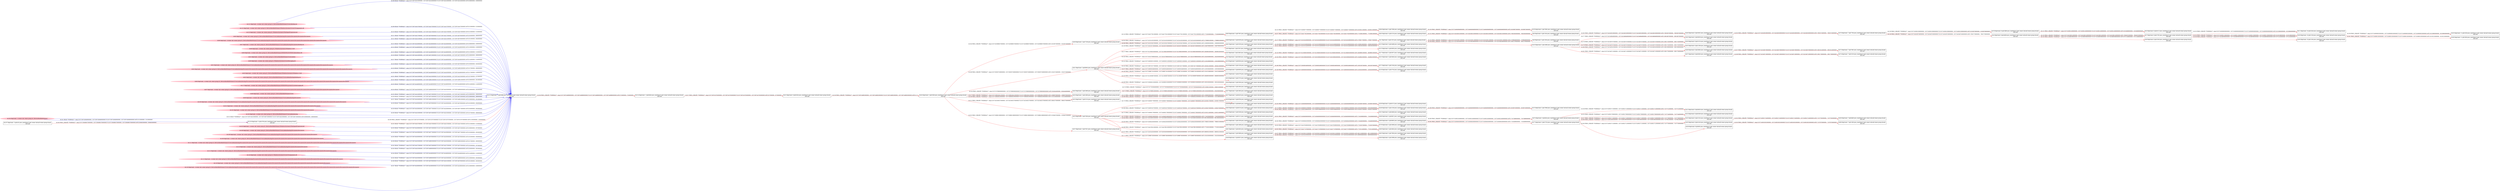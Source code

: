 digraph  {
rankdir=LR
"39"[color=black,label="id:39 HopCount: 2 pid:7136 proc_starttime:0 cmd: owner uid:null owner group id:null,\n null null", shape=box,style=solid];
"83"[color=black,label="id:83 HopCount: 3 pid:7652 proc_starttime:0 cmd: owner uid:null owner group id:null,\n null null", shape=box,style=solid];
"39" -> "83" [id=124,__obj="PROC_CREATE"color=red,label="id:124 PROC_CREATE **NORMAL**  seqs:[1557244477821000000, 1557244477821000000] T:[1557244477821000000, 1557244477821000000] relT:[-7732859000000, -7732859000000]",style=solid];
"84"[color=black,label="id:84 HopCount: 4 pid:7380 proc_starttime:0 cmd: owner uid:null owner group id:null,\n null null", shape=box,style=solid];
"83" -> "84" [id=125,__obj="PROC_CREATE"color=red,label="id:125 PROC_CREATE **NORMAL**  seqs:[1557244940773000000, 1557244940773000000] T:[1557244940773000000, 1557244940773000000] relT:[-8195811000000, -8195811000000]",style=solid];
"41"[color=black,label="id:41 HopCount: 2 pid:6844 proc_starttime:0 cmd: owner uid:null owner group id:null,\n null null", shape=box,style=solid];
"0"[color=black,label="id:0 HopCount: 3 pid:2352 proc_starttime:0 cmd: owner uid:null owner group id:null,\n null null", shape=box,style=solid];
"41" -> "0" [id=126,__obj="PROC_CREATE"color=red,label="id:126 PROC_CREATE **NORMAL**  seqs:[1557240193730000000, 1557240193730000000] T:[1557240193730000000, 1557240193730000000] relT:[-3448768000000, -3448768000000]",style=solid];
"2"[color=black,label="id:2 HopCount: 3 pid:1940 proc_starttime:0 cmd: owner uid:null owner group id:null,\n null null", shape=box,style=solid];
"41" -> "2" [id=127,__obj="PROC_CREATE"color=red,label="id:127 PROC_CREATE **NORMAL**  seqs:[1557241394816000000, 1557241394816000000] T:[1557241394816000000, 1557241394816000000] relT:[-4649854000000, -4649854000000]",style=solid];
"70"[color=black,label="id:70 HopCount: 7 pid:7764 proc_starttime:0 cmd: owner uid:null owner group id:null,\n null null", shape=box,style=solid];
"76"[color=black,label="id:76 HopCount: 8 pid:2980 proc_starttime:0 cmd: owner uid:null owner group id:null,\n null null", shape=box,style=solid];
"70" -> "76" [id=128,__obj="PROC_CREATE"color=red,label="id:128 PROC_CREATE **NORMAL**  seqs:[1557245901038000000, 1557245901038000000] T:[1557245901038000000, 1557245901038000000] relT:[-9156076000000, -9156076000000]",style=solid];
"4"[color=black,label="id:4 HopCount: 8 pid:4656 proc_starttime:0 cmd: owner uid:null owner group id:null,\n null null", shape=box,style=solid];
"70" -> "4" [id=129,__obj="PROC_CREATE"color=red,label="id:129 PROC_CREATE **NORMAL**  seqs:[1557244548740000000, 1557244548740000000] T:[1557244548740000000, 1557244548740000000] relT:[-7803778000000, -7803778000000]",style=solid];
"79"[color=black,label="id:79 HopCount: 5 pid:7992 proc_starttime:0 cmd: owner uid:null owner group id:null,\n null null", shape=box,style=solid];
"84" -> "79" [id=130,__obj="PROC_CREATE"color=red,label="id:130 PROC_CREATE **NORMAL**  seqs:[1557244940849000000, 1557244940849000000] T:[1557244940849000000, 1557244940849000000] relT:[-8195887000000, -8195887000000]",style=solid];
"5"[color=black,label="id:5 HopCount: 9 pid:6112 proc_starttime:0 cmd: owner uid:null owner group id:null,\n null null", shape=box,style=solid];
"76" -> "5" [id=131,__obj="PROC_CREATE"color=red,label="id:131 PROC_CREATE **NORMAL**  seqs:[1557245901458000000, 1557245901458000000] T:[1557245901458000000, 1557245901458000000] relT:[-9156496000000, -9156496000000]",style=solid];
"82"[color=black,label="id:82 HopCount: 4 pid:5124 proc_starttime:0 cmd: owner uid:null owner group id:null,\n null null", shape=box,style=solid];
"6"[color=black,label="id:6 HopCount: 5 pid:1344 proc_starttime:0 cmd: owner uid:null owner group id:null,\n null null", shape=box,style=solid];
"82" -> "6" [id=132,__obj="PROC_CREATE"color=red,label="id:132 PROC_CREATE **NORMAL**  seqs:[1557244548525000000, 1557244548525000000] T:[1557244548525000000, 1557244548525000000] relT:[-7803563000000, -7803563000000]",style=solid];
"7"[color=black,label="id:7 HopCount: 9 pid:2792 proc_starttime:0 cmd: owner uid:null owner group id:null,\n null null", shape=box,style=solid];
"4" -> "7" [id=133,__obj="PROC_CREATE"color=red,label="id:133 PROC_CREATE **NORMAL**  seqs:[1557244549014000000, 1557244549014000000] T:[1557244549014000000, 1557244549014000000] relT:[-7804052000000, -7804052000000]",style=solid];
"1"[color=black,label="id:1 HopCount: 4 pid:1532 proc_starttime:0 cmd: owner uid:null owner group id:null,\n null null", shape=box,style=solid];
"8"[color=black,label="id:8 HopCount: 5 pid:1304 proc_starttime:0 cmd: owner uid:null owner group id:null,\n null null", shape=box,style=solid];
"1" -> "8" [id=134,__obj="PROC_CREATE"color=red,label="id:134 PROC_CREATE **NORMAL**  seqs:[1557242543911000000, 1557242543911000000] T:[1557242543911000000, 1557242543911000000] relT:[-5798949000000, -5798949000000]",style=solid];
"9"[color=black,label="id:9 HopCount: 9 pid:3240 proc_starttime:0 cmd: owner uid:null owner group id:null,\n null null", shape=box,style=solid];
"4" -> "9" [id=135,__obj="PROC_CREATE"color=red,label="id:135 PROC_CREATE **NORMAL**  seqs:[1557245496508000000, 1557245496508000000] T:[1557245496508000000, 1557245496508000000] relT:[-8751546000000, -8751546000000]",style=solid];
"10"[color=black,label="id:10 HopCount: 5 pid:1880 proc_starttime:0 cmd: owner uid:null owner group id:null,\n null null", shape=box,style=solid];
"1" -> "10" [id=136,__obj="PROC_CREATE"color=red,label="id:136 PROC_CREATE **NORMAL**  seqs:[1557242546438000000, 1557242546438000000] T:[1557242546438000000, 1557242546438000000] relT:[-5801476000000, -5801476000000]",style=solid];
"68"[color=black,label="id:68 HopCount: 3 pid:8160 proc_starttime:0 cmd: owner uid:null owner group id:null,\n null null", shape=box,style=solid];
"68" -> "1" [id=137,__obj="PROC_CREATE"color=red,label="id:137 PROC_CREATE **NORMAL**  seqs:[1557242543439000000, 1557242543439000000] T:[1557242543439000000, 1557242543439000000] relT:[-5798477000000, -5798477000000]",style=solid];
"75"[color=black,label="id:75 HopCount: 5 pid:644 proc_starttime:0 cmd: owner uid:null owner group id:null,\n null null", shape=box,style=solid];
"12"[color=black,label="id:12 HopCount: 6 pid:6020 proc_starttime:0 cmd: owner uid:null owner group id:null,\n null null", shape=box,style=solid];
"75" -> "12" [id=138,__obj="PROC_CREATE"color=red,label="id:138 PROC_CREATE **NORMAL**  seqs:[1557243852713000000, 1557243852713000000] T:[1557243852713000000, 1557243852713000000] relT:[-7107751000000, -7107751000000]",style=solid];
"81"[color=black,label="id:81 HopCount: 3 pid:5328 proc_starttime:0 cmd: owner uid:null owner group id:null,\n null null", shape=box,style=solid];
"13"[color=black,label="id:13 HopCount: 4 pid:4468 proc_starttime:0 cmd: owner uid:null owner group id:null,\n null null", shape=box,style=solid];
"81" -> "13" [id=139,__obj="PROC_CREATE"color=red,label="id:139 PROC_CREATE **NORMAL**  seqs:[1557242325580000000, 1557242325580000000] T:[1557242325580000000, 1557242325580000000] relT:[-5580618000000, -5580618000000]",style=solid];
"3"[color=black,label="id:3 HopCount: 3 pid:2936 proc_starttime:0 cmd: owner uid:null owner group id:null,\n null null", shape=box,style=solid];
"41" -> "3" [id=140,__obj="PROC_CREATE"color=red,label="id:140 PROC_CREATE **NORMAL**  seqs:[1557240187998000000, 1557240187998000000] T:[1557240187998000000, 1557240187998000000] relT:[-3443036000000, -3443036000000]",style=solid];
"15"[color=black,label="id:15 HopCount: 4 pid:6404 proc_starttime:0 cmd: owner uid:null owner group id:null,\n null null", shape=box,style=solid];
"81" -> "15" [id=141,__obj="PROC_CREATE"color=red,label="id:141 PROC_CREATE **NORMAL**  seqs:[1557242325244000000, 1557242325244000000] T:[1557242325244000000, 1557242325244000000] relT:[-5580282000000, -5580282000000]",style=solid];
"16"[color=black,label="id:16 HopCount: 3 pid:6344 proc_starttime:0 cmd: owner uid:null owner group id:null,\n null null", shape=box,style=solid];
"41" -> "16" [id=142,__obj="PROC_CREATE"color=red,label="id:142 PROC_CREATE **NORMAL**  seqs:[1557240939251000000, 1557240939251000000] T:[1557240939251000000, 1557240939251000000] relT:[-4194289000000, -4194289000000]",style=solid];
"17"[color=black,label="id:17 HopCount: 4 pid:5972 proc_starttime:0 cmd: owner uid:null owner group id:null,\n null null", shape=box,style=solid];
"2" -> "17" [id=143,__obj="PROC_CREATE"color=red,label="id:143 PROC_CREATE **NORMAL**  seqs:[1557241394853000000, 1557241394853000000] T:[1557241394853000000, 1557241394853000000] relT:[-4649891000000, -4649891000000]",style=solid];
"34"[color=black,label="id:34 HopCount: 1 pid:5500 proc_starttime:0 cmd: owner uid:null owner group id:null,\n null null", shape=box,style=solid];
"43"[color=black,label="id:43 HopCount: 2 pid:1608 proc_starttime:0 cmd: owner uid:null owner group id:null,\n null null", shape=box,style=solid];
"34" -> "43" [id=144,__obj="PROC_CREATE"color=red,label="id:144 PROC_CREATE **NORMAL**  seqs:[1557237699006000000, 1557237699006000000] T:[1557237699006000000, 1557237699006000000] relT:[-954044000000, -954044000000]",style=solid];
"18"[color=black,label="id:18 HopCount: 3 pid:1528 proc_starttime:0 cmd: owner uid:null owner group id:null,\n null null", shape=box,style=solid];
"41" -> "18" [id=145,__obj="PROC_CREATE"color=red,label="id:145 PROC_CREATE **NORMAL**  seqs:[1557239374377000000, 1557239374377000000] T:[1557239374377000000, 1557239374377000000] relT:[-2629415000000, -2629415000000]",style=solid];
"26"[color=black,label="id:26 HopCount: 3 pid:6500 proc_starttime:0 cmd: owner uid:null owner group id:null,\n null null", shape=box,style=solid];
"19"[color=black,label="id:19 HopCount: 4 pid:3744 proc_starttime:0 cmd: owner uid:null owner group id:null,\n null null", shape=box,style=solid];
"26" -> "19" [id=146,__obj="PROC_CREATE"color=red,label="id:146 PROC_CREATE **NORMAL**  seqs:[1557240939305000000, 1557240939305000000] T:[1557240939305000000, 1557240939305000000] relT:[-4194343000000, -4194343000000]",style=solid];
"20"[color=black,label="id:20 HopCount: 2 pid:1608 proc_starttime:0 cmd: owner uid:null owner group id:null,\n null null", shape=box,style=solid];
"34" -> "20" [id=147,__obj="PROC_CREATE"color=red,label="id:147 PROC_CREATE **NORMAL**  seqs:[1557238844841000000, 1557238844841000000] T:[1557238844841000000, 1557238844841000000] relT:[-2099879000000, -2099879000000]",style=solid];
"21"[color=black,label="id:21 HopCount: 3 pid:4276 proc_starttime:0 cmd: owner uid:null owner group id:null,\n null null", shape=box,style=solid];
"41" -> "21" [id=148,__obj="PROC_CREATE"color=red,label="id:148 PROC_CREATE **NORMAL**  seqs:[1557239987191000000, 1557239987191000000] T:[1557239987191000000, 1557239987191000000] relT:[-3242229000000, -3242229000000]",style=solid];
"23"[color=black,label="id:23 HopCount: 2 pid:5124 proc_starttime:0 cmd: owner uid:null owner group id:null,\n null null", shape=box,style=solid];
"34" -> "23" [id=149,__obj="PROC_CREATE"color=red,label="id:149 PROC_CREATE **NORMAL**  seqs:[1557238846420000000, 1557238846420000000] T:[1557238846420000000, 1557238846420000000] relT:[-2101458000000, -2101458000000]",style=solid];
"24"[color=black,label="id:24 HopCount: 3 pid:2732 proc_starttime:0 cmd: owner uid:null owner group id:null,\n null null", shape=box,style=solid];
"41" -> "24" [id=150,__obj="PROC_CREATE"color=red,label="id:150 PROC_CREATE **NORMAL**  seqs:[1557241393997000000, 1557241393997000000] T:[1557241393997000000, 1557241393997000000] relT:[-4649035000000, -4649035000000]",style=solid];
"25"[color=black,label="id:25 HopCount: 2 pid:7036 proc_starttime:0 cmd: owner uid:null owner group id:null,\n null null", shape=box,style=solid];
"34" -> "25" [id=151,__obj="PROC_CREATE"color=red,label="id:151 PROC_CREATE **NORMAL**  seqs:[1557242549237000000, 1557242549237000000] T:[1557242549237000000, 1557242549237000000] relT:[-5804275000000, -5804275000000]",style=solid];
"27"[color=black,label="id:27 HopCount: 3 pid:6416 proc_starttime:0 cmd: owner uid:null owner group id:null,\n null null", shape=box,style=solid];
"20" -> "27" [id=152,__obj="PROC_CREATE"color=red,label="id:152 PROC_CREATE **NORMAL**  seqs:[1557238844900000000, 1557238844900000000] T:[1557238844900000000, 1557238844900000000] relT:[-2099938000000, -2099938000000]",style=solid];
"11"[color=black,label="id:11 HopCount: 10 pid:3240 proc_starttime:0 cmd: owner uid:null owner group id:null,\n null null", shape=box,style=solid];
"7" -> "11" [id=153,__obj="PROC_CREATE"color=red,label="id:153 PROC_CREATE **NORMAL**  seqs:[1557245900856000000, 1557245900856000000] T:[1557245900856000000, 1557245900856000000] relT:[-9155894000000, -9155894000000]",style=solid];
"29"[color=black,label="id:29 HopCount: 10 pid:2156 proc_starttime:0 cmd: owner uid:null owner group id:null,\n null null", shape=box,style=solid];
"7" -> "29" [id=154,__obj="PROC_CREATE"color=red,label="id:154 PROC_CREATE **NORMAL**  seqs:[1557245895158000000, 1557245895158000000] T:[1557245895158000000, 1557245895158000000] relT:[-9150196000000, -9150196000000]",style=solid];
"14"[color=black,label="id:14 HopCount: 6 pid:6180 proc_starttime:0 cmd: owner uid:null owner group id:null,\n null null", shape=box,style=solid];
"75" -> "14" [id=155,__obj="PROC_CREATE"color=red,label="id:155 PROC_CREATE **NORMAL**  seqs:[1557243852706000000, 1557243852706000000] T:[1557243852706000000, 1557243852706000000] relT:[-7107744000000, -7107744000000]",style=solid];
"30"[color=black,label="id:30 HopCount: 10 pid:2164 proc_starttime:0 cmd: owner uid:null owner group id:null,\n null null", shape=box,style=solid];
"7" -> "30" [id=156,__obj="PROC_CREATE"color=red,label="id:156 PROC_CREATE **NORMAL**  seqs:[1557245496390000000, 1557245496390000000] T:[1557245496390000000, 1557245496390000000] relT:[-8751428000000, -8751428000000]",style=solid];
"32"[color=black,label="id:32 HopCount: 6 pid:1524 proc_starttime:0 cmd: owner uid:null owner group id:null,\n null null", shape=box,style=solid];
"75" -> "32" [id=157,__obj="PROC_CREATE"color=red,label="id:157 PROC_CREATE **NORMAL**  seqs:[1557243852718000000, 1557243852718000000] T:[1557243852718000000, 1557243852718000000] relT:[-7107756000000, -7107756000000]",style=solid];
"33"[color=black,label="id:33 HopCount: 11 pid:5328 proc_starttime:0 cmd: owner uid:null owner group id:null,\n null null", shape=box,style=solid];
"29" -> "33" [id=158,__obj="PROC_CREATE"color=red,label="id:158 PROC_CREATE **NORMAL**  seqs:[1557245900955000000, 1557245900955000000] T:[1557245900955000000, 1557245900955000000] relT:[-9155993000000, -9155993000000]",style=solid];
"31"[color=black,label="id:31 HopCount: 0 pid:8164 proc_starttime:0 cmd: owner uid:null owner group id:null,\n null null", shape=box,style=solid];
"31" -> "34" [id=159,__obj="PROC_CREATE"color=red,label="id:159 PROC_CREATE **NORMAL**  seqs:[1557236744962000000, 1557236744962000000] T:[1557236744962000000, 1557236744962000000] relT:[0, 0]",style=solid];
"35"[color=black,label="id:35 HopCount: 6 pid:4140 proc_starttime:0 cmd: owner uid:null owner group id:null,\n null null", shape=box,style=solid];
"75" -> "35" [id=160,__obj="PROC_CREATE"color=red,label="id:160 PROC_CREATE **NORMAL**  seqs:[1557243852603000000, 1557243852603000000] T:[1557243852603000000, 1557243852603000000] relT:[-7107641000000, -7107641000000]",style=solid];
"36"[color=black,label="id:36 HopCount: 11 pid:2928 proc_starttime:0 cmd: owner uid:null owner group id:null,\n null null", shape=box,style=solid];
"29" -> "36" [id=161,__obj="PROC_CREATE"color=red,label="id:161 PROC_CREATE **NORMAL**  seqs:[1557245895185000000, 1557245895185000000] T:[1557245895185000000, 1557245895185000000] relT:[-9150223000000, -9150223000000]",style=solid];
"37"[color=black,label="id:37 HopCount: 2 pid:7912 proc_starttime:0 cmd: owner uid:null owner group id:null,\n null null", shape=box,style=solid];
"34" -> "37" [id=162,__obj="PROC_CREATE"color=red,label="id:162 PROC_CREATE **NORMAL**  seqs:[1557239981369000000, 1557239981369000000] T:[1557239981369000000, 1557239981369000000] relT:[-3236407000000, -3236407000000]",style=solid];
"38"[color=black,label="id:38 HopCount: 6 pid:992 proc_starttime:0 cmd: owner uid:null owner group id:null,\n null null", shape=box,style=solid];
"75" -> "38" [id=163,__obj="PROC_CREATE"color=red,label="id:163 PROC_CREATE **NORMAL**  seqs:[1557243852712000000, 1557243852712000000] T:[1557243852712000000, 1557243852712000000] relT:[-7107750000000, -7107750000000]",style=solid];
"34" -> "39" [id=164,__obj="PROC_CREATE"color=red,label="id:164 PROC_CREATE **NORMAL**  seqs:[1557242068837000000, 1557242068837000000] T:[1557242068837000000, 1557242068837000000] relT:[-5323875000000, -5323875000000]",style=solid];
"40"[color=black,label="id:40 HopCount: 6 pid:5632 proc_starttime:0 cmd: owner uid:null owner group id:null,\n null null", shape=box,style=solid];
"6" -> "40" [id=165,__obj="PROC_CREATE"color=red,label="id:165 PROC_CREATE **NORMAL**  seqs:[1557244548529000000, 1557244548529000000] T:[1557244548529000000, 1557244548529000000] relT:[-7803567000000, -7803567000000]",style=solid];
"34" -> "41" [id=166,__obj="PROC_CREATE"color=red,label="id:166 PROC_CREATE **NORMAL**  seqs:[1557239287536000000, 1557239287536000000] T:[1557239287536000000, 1557239287536000000] relT:[-2542574000000, -2542574000000]",style=solid];
"41" -> "26" [id=167,__obj="PROC_CREATE"color=red,label="id:167 PROC_CREATE **NORMAL**  seqs:[1557240930346000000, 1557240930346000000] T:[1557240930346000000, 1557240930346000000] relT:[-4185384000000, -4185384000000]",style=solid];
"44"[color=black,label="id:44 HopCount: 3 pid:5284 proc_starttime:0 cmd: owner uid:null owner group id:null,\n null null", shape=box,style=solid];
"41" -> "44" [id=168,__obj="PROC_CREATE"color=red,label="id:168 PROC_CREATE **NORMAL**  seqs:[1557239380225000000, 1557239380225000000] T:[1557239380225000000, 1557239380225000000] relT:[-2635263000000, -2635263000000]",style=solid];
"28"[color=black,label="id:28 HopCount: 3 pid:6764 proc_starttime:0 cmd: owner uid:null owner group id:null,\n null null", shape=box,style=solid];
"20" -> "28" [id=169,__obj="PROC_CREATE"color=red,label="id:169 PROC_CREATE **NORMAL**  seqs:[1557238846542000000, 1557238846542000000] T:[1557238846542000000, 1557238846542000000] relT:[-2101580000000, -2101580000000]",style=solid];
"45"[color=black,label="id:45 HopCount: 3 pid:1644 proc_starttime:0 cmd: owner uid:null owner group id:null,\n null null", shape=box,style=solid];
"43" -> "45" [id=170,__obj="PROC_CREATE"color=red,label="id:170 PROC_CREATE **NORMAL**  seqs:[1557237703584000000, 1557237703584000000] T:[1557237703584000000, 1557237703584000000] relT:[-958622000000, -958622000000]",style=solid];
"46"[color=black,label="id:46 HopCount: 3 pid:8012 proc_starttime:0 cmd: owner uid:null owner group id:null,\n null null", shape=box,style=solid];
"37" -> "46" [id=171,__obj="PROC_CREATE"color=red,label="id:171 PROC_CREATE **NORMAL**  seqs:[1557239987265000000, 1557239987265000000] T:[1557239987265000000, 1557239987265000000] relT:[-3242303000000, -3242303000000]",style=solid];
"47"[color=black,label="id:47 HopCount: 3 pid:1604 proc_starttime:0 cmd: owner uid:null owner group id:null,\n null null", shape=box,style=solid];
"43" -> "47" [id=172,__obj="PROC_CREATE"color=red,label="id:172 PROC_CREATE **NORMAL**  seqs:[1557237699018000000, 1557237699018000000] T:[1557237699018000000, 1557237699018000000] relT:[-954056000000, -954056000000]",style=solid];
"48"[color=black,label="id:48 HopCount: 3 pid:6400 proc_starttime:0 cmd: owner uid:null owner group id:null,\n null null", shape=box,style=solid];
"25" -> "48" [id=173,__obj="PROC_CREATE"color=red,label="id:173 PROC_CREATE **NORMAL**  seqs:[1557244940779000000, 1557244940779000000] T:[1557244940779000000, 1557244940779000000] relT:[-8195817000000, -8195817000000]",style=solid];
"63"[color=black,label="id:63 HopCount: 3 pid:8124 proc_starttime:0 cmd: owner uid:null owner group id:null,\n null null", shape=box,style=solid];
"49"[color=black,label="id:49 HopCount: 4 pid:1528 proc_starttime:0 cmd: owner uid:null owner group id:null,\n null null", shape=box,style=solid];
"63" -> "49" [id=174,__obj="PROC_CREATE"color=red,label="id:174 PROC_CREATE **NORMAL**  seqs:[1557244940247000000, 1557244940247000000] T:[1557244940247000000, 1557244940247000000] relT:[-8195285000000, -8195285000000]",style=solid];
"50"[color=black,label="id:50 HopCount: 3 pid:5548 proc_starttime:0 cmd: owner uid:null owner group id:null,\n null null", shape=box,style=solid];
"25" -> "50" [id=175,__obj="PROC_CREATE"color=red,label="id:175 PROC_CREATE **NORMAL**  seqs:[1557244940176000000, 1557244940176000000] T:[1557244940176000000, 1557244940176000000] relT:[-8195214000000, -8195214000000]",style=solid];
"52"[color=black,label="id:52 HopCount: 3 pid:5112 proc_starttime:0 cmd: owner uid:null owner group id:null,\n null null", shape=box,style=solid];
"25" -> "52" [id=176,__obj="PROC_CREATE"color=red,label="id:176 PROC_CREATE **NORMAL**  seqs:[1557243849256000000, 1557243849256000000] T:[1557243849256000000, 1557243849256000000] relT:[-7104294000000, -7104294000000]",style=solid];
"42"[color=black,label="id:42 HopCount: 6 pid:8028 proc_starttime:0 cmd: owner uid:null owner group id:null,\n null null", shape=box,style=solid];
"10" -> "42" [id=177,__obj="PROC_CREATE"color=red,label="id:177 PROC_CREATE **NORMAL**  seqs:[1557242546649000000, 1557242546649000000] T:[1557242546649000000, 1557242546649000000] relT:[-5801687000000, -5801687000000]",style=solid];
"54"[color=black,label="id:54 HopCount: 6 pid:5124 proc_starttime:0 cmd: owner uid:null owner group id:null,\n null null", shape=box,style=solid];
"10" -> "54" [id=178,__obj="PROC_CREATE"color=red,label="id:178 PROC_CREATE **NORMAL**  seqs:[1557242546707000000, 1557242546707000000] T:[1557242546707000000, 1557242546707000000] relT:[-5801745000000, -5801745000000]",style=solid];
"55"[color=black,label="id:55 HopCount: 6 pid:1336 proc_starttime:0 cmd: owner uid:null owner group id:null,\n null null", shape=box,style=solid];
"10" -> "55" [id=179,__obj="PROC_CREATE"color=red,label="id:179 PROC_CREATE **NORMAL**  seqs:[1557242546707000000, 1557242546707000000] T:[1557242546707000000, 1557242546707000000] relT:[-5801745000000, -5801745000000]",style=solid];
"56"[color=black,label="id:56 HopCount: 6 pid:3804 proc_starttime:0 cmd: owner uid:null owner group id:null,\n null null", shape=box,style=solid];
"10" -> "56" [id=180,__obj="PROC_CREATE"color=red,label="id:180 PROC_CREATE **NORMAL**  seqs:[1557242546542000000, 1557242546542000000] T:[1557242546542000000, 1557242546542000000] relT:[-5801580000000, -5801580000000]",style=solid];
"57"[color=black,label="id:57 HopCount: 6 pid:6500 proc_starttime:0 cmd: owner uid:null owner group id:null,\n null null", shape=box,style=solid];
"10" -> "57" [id=181,__obj="PROC_CREATE"color=red,label="id:181 PROC_CREATE **NORMAL**  seqs:[1557242546712000000, 1557242546712000000] T:[1557242546712000000, 1557242546712000000] relT:[-5801750000000, -5801750000000]",style=solid];
"51"[color=black,label="id:51 HopCount: 4 pid:4648 proc_starttime:0 cmd: owner uid:null owner group id:null,\n null null", shape=box,style=solid];
"63" -> "51" [id=182,__obj="PROC_CREATE"color=red,label="id:182 PROC_CREATE **NORMAL**  seqs:[1557244935499000000, 1557244935499000000] T:[1557244935499000000, 1557244935499000000] relT:[-8190537000000, -8190537000000]",style=solid];
"59"[color=black,label="id:59 HopCount: 4 pid:6112 proc_starttime:0 cmd: owner uid:null owner group id:null,\n null null", shape=box,style=solid];
"48" -> "59" [id=183,__obj="PROC_CREATE"color=red,label="id:183 PROC_CREATE **NORMAL**  seqs:[1557244940849000000, 1557244940849000000] T:[1557244940849000000, 1557244940849000000] relT:[-8195887000000, -8195887000000]",style=solid];
"53"[color=black,label="id:53 HopCount: 3 pid:1028 proc_starttime:0 cmd: owner uid:null owner group id:null,\n null null", shape=box,style=solid];
"25" -> "53" [id=184,__obj="PROC_CREATE"color=red,label="id:184 PROC_CREATE **NORMAL**  seqs:[1557243358055000000, 1557243358055000000] T:[1557243358055000000, 1557243358055000000] relT:[-6613093000000, -6613093000000]",style=solid];
"65"[color=black,label="id:65 HopCount: 3 pid:1468 proc_starttime:0 cmd: owner uid:null owner group id:null,\n null null", shape=box,style=solid];
"60"[color=black,label="id:60 HopCount: 4 pid:6092 proc_starttime:0 cmd: owner uid:null owner group id:null,\n null null", shape=box,style=solid];
"65" -> "60" [id=185,__obj="PROC_CREATE"color=red,label="id:185 PROC_CREATE **NORMAL**  seqs:[1557243849445000000, 1557243849445000000] T:[1557243849445000000, 1557243849445000000] relT:[-7104483000000, -7104483000000]",style=solid];
"61"[color=black,label="id:61 HopCount: 3 pid:4044 proc_starttime:0 cmd: owner uid:null owner group id:null,\n null null", shape=box,style=solid];
"25" -> "61" [id=186,__obj="PROC_CREATE"color=red,label="id:186 PROC_CREATE **NORMAL**  seqs:[1557244476913000000, 1557244476913000000] T:[1557244476913000000, 1557244476913000000] relT:[-7731951000000, -7731951000000]",style=solid];
"67"[color=black,label="id:67 HopCount: 3 pid:5068 proc_starttime:0 cmd: owner uid:null owner group id:null,\n null null", shape=box,style=solid];
"62"[color=black,label="id:62 HopCount: 4 pid:7904 proc_starttime:0 cmd: owner uid:null owner group id:null,\n null null", shape=box,style=solid];
"67" -> "62" [id=187,__obj="PROC_CREATE"color=red,label="id:187 PROC_CREATE **NORMAL**  seqs:[1557243358131000000, 1557243358131000000] T:[1557243358131000000, 1557243358131000000] relT:[-6613169000000, -6613169000000]",style=solid];
"25" -> "63" [id=188,__obj="PROC_CREATE"color=red,label="id:188 PROC_CREATE **NORMAL**  seqs:[1557244935437000000, 1557244935437000000] T:[1557244935437000000, 1557244935437000000] relT:[-8190475000000, -8190475000000]",style=solid];
"64"[color=black,label="id:64 HopCount: 4 pid:2068 proc_starttime:0 cmd: owner uid:null owner group id:null,\n null null", shape=box,style=solid];
"67" -> "64" [id=189,__obj="PROC_CREATE"color=red,label="id:189 PROC_CREATE **NORMAL**  seqs:[1557243354530000000, 1557243354530000000] T:[1557243354530000000, 1557243354530000000] relT:[-6609568000000, -6609568000000]",style=solid];
"25" -> "65" [id=190,__obj="PROC_CREATE"color=red,label="id:190 PROC_CREATE **NORMAL**  seqs:[1557243844283000000, 1557243844283000000] T:[1557243844283000000, 1557243844283000000] relT:[-7099321000000, -7099321000000]",style=solid];
"25" -> "67" [id=191,__obj="PROC_CREATE"color=red,label="id:191 PROC_CREATE **NORMAL**  seqs:[1557243354503000000, 1557243354503000000] T:[1557243354503000000, 1557243354503000000] relT:[-6609541000000, -6609541000000]",style=solid];
"58"[color=black,label="id:58 HopCount: 7 pid:6480 proc_starttime:0 cmd: owner uid:null owner group id:null,\n null null", shape=box,style=solid];
"32" -> "58" [id=192,__obj="PROC_CREATE"color=red,label="id:192 PROC_CREATE **NORMAL**  seqs:[1557243852724000000, 1557243852724000000] T:[1557243852724000000, 1557243852724000000] relT:[-7107762000000, -7107762000000]",style=solid];
"69"[color=black,label="id:69 HopCount: 7 pid:1300 proc_starttime:0 cmd: owner uid:null owner group id:null,\n null null", shape=box,style=solid];
"35" -> "69" [id=193,__obj="PROC_CREATE"color=red,label="id:193 PROC_CREATE **NORMAL**  seqs:[1557243852632000000, 1557243852632000000] T:[1557243852632000000, 1557243852632000000] relT:[-7107670000000, -7107670000000]",style=solid];
"22"[color=black,label="id:22 HopCount: 4 pid:5640 proc_starttime:0 cmd: owner uid:null owner group id:null,\n null null", shape=box,style=solid];
"3" -> "22" [id=194,__obj="PROC_CREATE"color=red,label="id:194 PROC_CREATE **NORMAL**  seqs:[1557240193804000000, 1557240193804000000] T:[1557240193804000000, 1557240193804000000] relT:[-3448842000000, -3448842000000]",style=solid];
"40" -> "70" [id=195,__obj="PROC_CREATE"color=red,label="id:195 PROC_CREATE **NORMAL**  seqs:[1557244548536000000, 1557244548536000000] T:[1557244548536000000, 1557244548536000000] relT:[-7803574000000, -7803574000000]",style=solid];
"71"[color=black,label="id:71 HopCount: 4 pid:1344 proc_starttime:0 cmd: owner uid:null owner group id:null,\n null null", shape=box,style=solid];
"18" -> "71" [id=196,__obj="PROC_CREATE"color=red,label="id:196 PROC_CREATE **NORMAL**  seqs:[1557239380349000000, 1557239380349000000] T:[1557239380349000000, 1557239380349000000] relT:[-2635387000000, -2635387000000]",style=solid];
"72"[color=black,label="id:72 HopCount: 7 pid:7092 proc_starttime:0 cmd: owner uid:null owner group id:null,\n null null", shape=box,style=solid];
"56" -> "72" [id=197,__obj="PROC_CREATE"color=red,label="id:197 PROC_CREATE **NORMAL**  seqs:[1557242546576000000, 1557242546576000000] T:[1557242546576000000, 1557242546576000000] relT:[-5801614000000, -5801614000000]",style=solid];
"73"[color=black,label="id:73 HopCount: 5 pid:7808 proc_starttime:0 cmd: owner uid:null owner group id:null,\n null null", shape=box,style=solid];
"49" -> "73" [id=198,__obj="PROC_CREATE"color=red,label="id:198 PROC_CREATE **NORMAL**  seqs:[1557244940636000000, 1557244940636000000] T:[1557244940636000000, 1557244940636000000] relT:[-8195674000000, -8195674000000]",style=solid];
"74"[color=black,label="id:74 HopCount: 7 pid:2220 proc_starttime:0 cmd: owner uid:null owner group id:null,\n null null", shape=box,style=solid];
"57" -> "74" [id=199,__obj="PROC_CREATE"color=red,label="id:199 PROC_CREATE **NORMAL**  seqs:[1557242546718000000, 1557242546718000000] T:[1557242546718000000, 1557242546718000000] relT:[-5801756000000, -5801756000000]",style=solid];
"60" -> "75" [id=200,__obj="PROC_CREATE"color=red,label="id:200 PROC_CREATE **NORMAL**  seqs:[1557243852458000000, 1557243852458000000] T:[1557243852458000000, 1557243852458000000] relT:[-7107496000000, -7107496000000]",style=solid];
"66"[color=black,label="id:66 HopCount: 4 pid:6612 proc_starttime:0 cmd: owner uid:null owner group id:null,\n null null", shape=box,style=solid];
"52" -> "66" [id=201,__obj="PROC_CREATE"color=red,label="id:201 PROC_CREATE **NORMAL**  seqs:[1557243849560000000, 1557243849560000000] T:[1557243849560000000, 1557243849560000000] relT:[-7104598000000, -7104598000000]",style=solid];
"77"[color=black,label="id:77 HopCount: 5 pid:2720 proc_starttime:0 cmd: owner uid:null owner group id:null,\n null null", shape=box,style=solid];
"60" -> "77" [id=202,__obj="PROC_CREATE"color=red,label="id:202 PROC_CREATE **NORMAL**  seqs:[1557243849458000000, 1557243849458000000] T:[1557243849458000000, 1557243849458000000] relT:[-7104496000000, -7104496000000]",style=solid];
"78"[color=black,label="id:78 HopCount: 4 pid:2608 proc_starttime:0 cmd: owner uid:null owner group id:null,\n null null", shape=box,style=solid];
"61" -> "78" [id=203,__obj="PROC_CREATE"color=red,label="id:203 PROC_CREATE **NORMAL**  seqs:[1557244478269000000, 1557244478269000000] T:[1557244478269000000, 1557244478269000000] relT:[-7733307000000, -7733307000000]",style=solid];
"39" -> "68" [id=204,__obj="PROC_CREATE"color=red,label="id:204 PROC_CREATE **NORMAL**  seqs:[1557242541653000000, 1557242541653000000] T:[1557242541653000000, 1557242541653000000] relT:[-5796691000000, -5796691000000]",style=solid];
"80"[color=black,label="id:80 HopCount: 4 pid:4644 proc_starttime:0 cmd: owner uid:null owner group id:null,\n null null", shape=box,style=solid];
"61" -> "80" [id=205,__obj="PROC_CREATE"color=red,label="id:205 PROC_CREATE **NORMAL**  seqs:[1557244477476000000, 1557244477476000000] T:[1557244477476000000, 1557244477476000000] relT:[-7732514000000, -7732514000000]",style=solid];
"39" -> "81" [id=206,__obj="PROC_CREATE"color=red,label="id:206 PROC_CREATE **NORMAL**  seqs:[1557242325047000000, 1557242325047000000] T:[1557242325047000000, 1557242325047000000] relT:[-5580085000000, -5580085000000]",style=solid];
"83" -> "82" [id=207,__obj="PROC_CREATE"color=red,label="id:207 PROC_CREATE **NORMAL**  seqs:[1557244477823000000, 1557244477823000000] T:[1557244477823000000, 1557244477823000000] relT:[-7732861000000, -7732861000000]",style=solid];
"121"[color=pink,label="id:121 HopCount: -4 owner uid: owner group id: /Device/HarddiskVolume2/Users/desktop.ini ", shape=oval,style=filled];
"115"[color=black,label="id:115 HopCount: -3 pid:5096 proc_starttime:0 cmd: owner uid:null owner group id:null,\n null null", shape=box,style=solid];
"121" -> "115" [id=208,__obj="READ"color=blue,label="id:208 READ **NORMAL**  seqs:[1557236744424000000, 1557236744424000000] T:[1557236744424000000, 1557236744424000000] relT:[538000000, 538000000]",style=solid];
"122"[color=pink,label="id:122 HopCount: -4 owner uid: owner group id: /Device/HarddiskVolume2/Windows/System32/CoreUIComponents.dll ", shape=oval,style=filled];
"122" -> "115" [id=209,__obj="READ"color=blue,label="id:209 READ **NORMAL**  seqs:[1557236744447000000, 1557236744447000000] T:[1557236744447000000, 1557236744447000000] relT:[515000000, 515000000]",style=solid];
"123"[color=pink,label="id:123 HopCount: -4 owner uid: owner group id: /Windows/System32/TextInputFramework.dll ", shape=oval,style=filled];
"123" -> "115" [id=210,__obj="READ"color=blue,label="id:210 READ **NORMAL**  seqs:[1557236744447000000, 1557236744447000000] T:[1557236744447000000, 1557236744447000000] relT:[515000000, 515000000]",style=solid];
"85"[color=pink,label="id:85 HopCount: -4 owner uid: owner group id: /Device/HarddiskVolume2/Users/admin/backup/Documents/Documents/Documents/Documents ", shape=oval,style=filled];
"85" -> "115" [id=211,__obj="READ"color=blue,label="id:211 READ **NORMAL**  seqs:[1557236744427000000, 1557236744676000000] T:[1557236744427000000, 1557236744676000000] relT:[535000000, 286000000]",style=solid];
"86"[color=pink,label="id:86 HopCount: -4 owner uid: owner group id: /Device/HarddiskVolume2/Users/admin/backup/Documents/Documents/Documents/Documents/Documents/Documents/Documents/Documents/Documents ", shape=oval,style=filled];
"86" -> "115" [id=212,__obj="READ"color=blue,label="id:212 READ **NORMAL**  seqs:[1557236744431000000, 1557236744678000000] T:[1557236744431000000, 1557236744678000000] relT:[531000000, 284000000]",style=solid];
"87"[color=pink,label="id:87 HopCount: -4 owner uid: owner group id: /Device/HarddiskVolume2/Users/admin/backup/Documents/desktop.ini ", shape=oval,style=filled];
"87" -> "115" [id=213,__obj="READ"color=blue,label="id:213 READ **NORMAL**  seqs:[1557236744426000000, 1557236744426000000] T:[1557236744426000000, 1557236744426000000] relT:[536000000, 536000000]",style=solid];
"88"[color=pink,label="id:88 HopCount: -4 owner uid: owner group id: /Windows/System32/Windows.UI.dll ", shape=oval,style=filled];
"88" -> "115" [id=214,__obj="READ"color=blue,label="id:214 READ **NORMAL**  seqs:[1557236744446000000, 1557236744446000000] T:[1557236744446000000, 1557236744446000000] relT:[516000000, 516000000]",style=solid];
"89"[color=pink,label="id:89 HopCount: -4 owner uid: owner group id: /Device/HarddiskVolume2/WINDOWS/SYSTEM32/kernelbase.dll ", shape=oval,style=filled];
"89" -> "115" [id=215,__obj="READ"color=blue,label="id:215 READ **NORMAL**  seqs:[1557236744449000000, 1557236744449000000] T:[1557236744449000000, 1557236744449000000] relT:[513000000, 513000000]",style=solid];
"91"[color=pink,label="id:91 HopCount: -4 owner uid: owner group id: /Device/HarddiskVolume2/Users/admin ", shape=oval,style=filled];
"91" -> "115" [id=216,__obj="READ"color=blue,label="id:216 READ **NORMAL**  seqs:[1557236744424000000, 1557236744673000000] T:[1557236744424000000, 1557236744673000000] relT:[538000000, 289000000]",style=solid];
"90"[color=pink,label="id:90 HopCount: -4 owner uid: owner group id: /Windows/System32/CoreMessaging.dll ", shape=oval,style=filled];
"90" -> "115" [id=217,__obj="READ"color=blue,label="id:217 READ **NORMAL**  seqs:[1557236744448000000, 1557236744448000000] T:[1557236744448000000, 1557236744448000000] relT:[514000000, 514000000]",style=solid];
"92"[color=pink,label="id:92 HopCount: -4 owner uid: owner group id: /Device/HarddiskVolume2/Users/admin/backup/Documents/Documents/Documents/Documents/Documents/Documents/Documents/Documents/Documents/Documents/Documents ", shape=oval,style=filled];
"92" -> "115" [id=218,__obj="READ"color=blue,label="id:218 READ **NORMAL**  seqs:[1557236744432000000, 1557236744679000000] T:[1557236744432000000, 1557236744679000000] relT:[530000000, 283000000]",style=solid];
"94"[color=pink,label="id:94 HopCount: -4 owner uid: owner group id: /Device/HarddiskVolume2/Users/admin/backup/Documents/Documents/Documents/Documents/Documents/Documents/Documents/Documents/Documents/Documents/Documents/Documents/Documents/Documents/Documents/Documents/Documents ", shape=oval,style=filled];
"94" -> "115" [id=219,__obj="READ"color=blue,label="id:219 READ **NORMAL**  seqs:[1557236744435000000, 1557236744682000000] T:[1557236744435000000, 1557236744682000000] relT:[527000000, 280000000]",style=solid];
"93"[color=pink,label="id:93 HopCount: -4 owner uid: owner group id: /Device/HarddiskVolume2/Windows/System32/Windows.UI.dll ", shape=oval,style=filled];
"93" -> "115" [id=220,__obj="READ"color=blue,label="id:220 READ **NORMAL**  seqs:[1557236744445000000, 1557236744446000000] T:[1557236744445000000, 1557236744446000000] relT:[517000000, 516000000]",style=solid];
"95"[color=pink,label="id:95 HopCount: -4 owner uid: owner group id: /Device/HarddiskVolume2/Users/admin/backup/desktop.ini ", shape=oval,style=filled];
"95" -> "115" [id=221,__obj="READ"color=blue,label="id:221 READ **NORMAL**  seqs:[1557236744425000000, 1557236744425000000] T:[1557236744425000000, 1557236744425000000] relT:[537000000, 537000000]",style=solid];
"96"[color=pink,label="id:96 HopCount: -4 owner uid: owner group id: /Device/HarddiskVolume2/Users/admin/backup/Documents/Documents/Documents/Documents/Documents/Documents/Documents/Documents/Documents/Documents/Documents/Documents/Documents/Documents/Documents/Documents ", shape=oval,style=filled];
"96" -> "115" [id=222,__obj="READ"color=blue,label="id:222 READ **NORMAL**  seqs:[1557236744434000000, 1557236744681000000] T:[1557236744434000000, 1557236744681000000] relT:[528000000, 281000000]",style=solid];
"117"[color=pink,label="id:117 HopCount: -4 owner uid: owner group id: /Device/HarddiskVolume2/WINDOWS/system32/coremessaging.dll ", shape=oval,style=filled];
"117" -> "115" [id=223,__obj="READ"color=blue,label="id:223 READ **NORMAL**  seqs:[1557236744448000000, 1557236744448000000] T:[1557236744448000000, 1557236744448000000] relT:[514000000, 514000000]",style=solid];
"97"[color=pink,label="id:97 HopCount: -4 owner uid: owner group id: /Device/HarddiskVolume2/Users/admin/backup/Documents/Documents/Documents/Documents/Documents/Documents/Documents/Documents/Documents/Documents/Documents/Documents/Documents ", shape=oval,style=filled];
"97" -> "115" [id=224,__obj="READ"color=blue,label="id:224 READ **NORMAL**  seqs:[1557236744433000000, 1557236744680000000] T:[1557236744433000000, 1557236744680000000] relT:[529000000, 282000000]",style=solid];
"98"[color=pink,label="id:98 HopCount: -4 owner uid: owner group id: /Device/HarddiskVolume2/Users ", shape=oval,style=filled];
"98" -> "115" [id=225,__obj="READ"color=blue,label="id:225 READ **NORMAL**  seqs:[1557236744424000000, 1557236744673000000] T:[1557236744424000000, 1557236744673000000] relT:[538000000, 289000000]",style=solid];
"99"[color=pink,label="id:99 HopCount: -4 owner uid: owner group id: /Device/HarddiskVolume2/Users/admin/backup/Documents ", shape=oval,style=filled];
"99" -> "115" [id=226,__obj="READ"color=blue,label="id:226 READ **NORMAL**  seqs:[1557236744426000000, 1557236744674000000] T:[1557236744426000000, 1557236744674000000] relT:[536000000, 288000000]",style=solid];
"100"[color=pink,label="id:100 HopCount: -4 owner uid: owner group id: /Device/HarddiskVolume2/Users/admin/backup/Documents/Documents/Documents/Documents/Documents/Documents/Documents/Documents/Documents/Documents/Documents/Documents/Documents/Documents/Documents ", shape=oval,style=filled];
"100" -> "115" [id=227,__obj="READ"color=blue,label="id:227 READ **NORMAL**  seqs:[1557236744434000000, 1557236744681000000] T:[1557236744434000000, 1557236744681000000] relT:[528000000, 281000000]",style=solid];
"101"[color=pink,label="id:101 HopCount: -4 owner uid: owner group id: /Device/HarddiskVolume2/Users/admin/backup/Documents/Documents/Documents/Documents/Documents/Documents/Documents ", shape=oval,style=filled];
"101" -> "115" [id=228,__obj="READ"color=blue,label="id:228 READ **NORMAL**  seqs:[1557236744430000000, 1557236744678000000] T:[1557236744430000000, 1557236744678000000] relT:[532000000, 284000000]",style=solid];
"102"[color=pink,label="id:102 HopCount: -4 owner uid: owner group id: /Device/HarddiskVolume2/Users/admin/backup/Documents/Documents/Documents/Documents/Documents ", shape=oval,style=filled];
"102" -> "115" [id=229,__obj="READ"color=blue,label="id:229 READ **NORMAL**  seqs:[1557236744428000000, 1557236744677000000] T:[1557236744428000000, 1557236744677000000] relT:[534000000, 285000000]",style=solid];
"103"[color=pink,label="id:103 HopCount: -4 owner uid: owner group id: /Device/HarddiskVolume2/Users/admin/backup ", shape=oval,style=filled];
"103" -> "115" [id=230,__obj="READ"color=blue,label="id:230 READ **NORMAL**  seqs:[1557236744425000000, 1557236744674000000] T:[1557236744425000000, 1557236744674000000] relT:[537000000, 288000000]",style=solid];
"104"[color=pink,label="id:104 HopCount: -4 owner uid: owner group id: /Device/HarddiskVolume2 ", shape=oval,style=filled];
"104" -> "115" [id=231,__obj="READ"color=blue,label="id:231 READ **NORMAL**  seqs:[1557236744423000000, 1557236744672000000] T:[1557236744423000000, 1557236744672000000] relT:[539000000, 290000000]",style=solid];
"105"[color=pink,label="id:105 HopCount: -4 owner uid: owner group id: /Device/HarddiskVolume2/Windows/System32/TextInputFramework.dll ", shape=oval,style=filled];
"105" -> "115" [id=232,__obj="READ"color=blue,label="id:232 READ **NORMAL**  seqs:[1557236744447000000, 1557236744447000000] T:[1557236744447000000, 1557236744447000000] relT:[515000000, 515000000]",style=solid];
"106"[color=pink,label="id:106 HopCount: -4 owner uid: owner group id: /Device/HarddiskVolume2/Users/admin/backup/Documents/Documents ", shape=oval,style=filled];
"106" -> "115" [id=233,__obj="READ"color=blue,label="id:233 READ **NORMAL**  seqs:[1557236744426000000, 1557236744675000000] T:[1557236744426000000, 1557236744675000000] relT:[536000000, 287000000]",style=solid];
"108"[color=pink,label="id:108 HopCount: -4 owner uid: owner group id: /Device/HarddiskVolume2/Users/admin/backup/Documents/Documents/Documents/Documents/Documents/Documents ", shape=oval,style=filled];
"108" -> "115" [id=234,__obj="READ"color=blue,label="id:234 READ **NORMAL**  seqs:[1557236744429000000, 1557236744677000000] T:[1557236744429000000, 1557236744677000000] relT:[533000000, 285000000]",style=solid];
"109"[color=pink,label="id:109 HopCount: -4 owner uid: owner group id: /Device/HarddiskVolume2/Users/admin/backup/Documents/Documents/Documents/Documents/Documents/Documents/Documents/Documents ", shape=oval,style=filled];
"109" -> "115" [id=235,__obj="READ"color=blue,label="id:235 READ **NORMAL**  seqs:[1557236744430000000, 1557236744678000000] T:[1557236744430000000, 1557236744678000000] relT:[532000000, 284000000]",style=solid];
"111"[color=pink,label="id:111 HopCount: -4 owner uid: owner group id: /Device/HarddiskVolume2/Users/admin/backup/Documents/Documents/Documents/Documents/Documents/Documents/Documents/Documents/Documents/Documents/Documents/Documents/Documents/Documents/Documents/Documents/Documents/Documents ", shape=oval,style=filled];
"111" -> "115" [id=236,__obj="READ"color=blue,label="id:236 READ **NORMAL**  seqs:[1557236744435000000, 1557236744682000000] T:[1557236744435000000, 1557236744682000000] relT:[527000000, 280000000]",style=solid];
"114"[color=black,label="id:114 HopCount: -2 pid:6404 proc_starttime:0 cmd: owner uid:null owner group id:null,\n null null", shape=box,style=solid];
"114" -> "31" [id=237,__obj="PROC_CREATE"color=red,label="id:237 PROC_CREATE **NORMAL**  seqs:[1557236744705000000, 1557236744705000000] T:[1557236744705000000, 1557236744705000000] relT:[257000000, 257000000]",style=solid];
"115" -> "114" [id=238,__obj="PROC_CREATE"color=red,label="id:238 PROC_CREATE **NORMAL**  seqs:[1557236744688000000, 1557236744688000000] T:[1557236744688000000, 1557236744688000000] relT:[274000000, 274000000]",style=solid];
"116"[color=black,label="id:116 HopCount: -4 pid:4704 proc_starttime:0 cmd: owner uid:null owner group id:null,\n null null", shape=box,style=solid];
"116" -> "115" [id=239,__obj="PROC_CREATE"color=red,label="id:239 PROC_CREATE **NORMAL**  seqs:[1557236743767000000, 1557236743767000000] T:[1557236743767000000, 1557236743767000000] relT:[1195000000, 1195000000]",style=solid];
"107"[color=black,label="id:107 HopCount: -5 pid:452 proc_starttime:0 cmd: owner uid:null owner group id:null,\n null null", shape=box,style=solid];
"107" -> "116" [id=240,__obj="PROC_CREATE"color=red,label="id:240 PROC_CREATE **NORMAL**  seqs:[1557236486470000000, 1557236486470000000] T:[1557236486470000000, 1557236486470000000] relT:[258492000000, 258492000000]",style=solid];
"104" -> "116" [id=241,__obj="READ"color=blue,label="id:241 READ **NORMAL**  seqs:[1557236743649000000, 1557236743649000000] T:[1557236743649000000, 1557236743649000000] relT:[1313000000, 1313000000]",style=solid];
"110"[color=pink,label="id:110 HopCount: -4 owner uid: owner group id: /Device/HarddiskVolume2/Users/admin/backup/Documents/Documents/Documents ", shape=oval,style=filled];
"110" -> "115" [id=242,__obj="READ"color=blue,label="id:242 READ **NORMAL**  seqs:[1557236744427000000, 1557236744675000000] T:[1557236744427000000, 1557236744675000000] relT:[535000000, 287000000]",style=solid];
"112"[color=pink,label="id:112 HopCount: -4 owner uid: owner group id: /Device/HarddiskVolume2/Users/admin/backup/Documents/Documents/Documents/Documents/Documents/Documents/Documents/Documents/Documents/Documents/Documents/Documents ", shape=oval,style=filled];
"112" -> "115" [id=243,__obj="READ"color=blue,label="id:243 READ **NORMAL**  seqs:[1557236744432000000, 1557236744680000000] T:[1557236744432000000, 1557236744680000000] relT:[530000000, 282000000]",style=solid];
"118"[color=pink,label="id:118 HopCount: -4 owner uid: owner group id: /Windows/System32/CoreUIComponents.dll ", shape=oval,style=filled];
"118" -> "115" [id=244,__obj="READ"color=blue,label="id:244 READ **NORMAL**  seqs:[1557236744448000000, 1557236744448000000] T:[1557236744448000000, 1557236744448000000] relT:[514000000, 514000000]",style=solid];
"113"[color=pink,label="id:113 HopCount: -4 owner uid: owner group id: /Device/HarddiskVolume2/Users/admin/backup/Documents/Documents/Documents/Documents/Documents/Documents/Documents/Documents/Documents/Documents/Documents/Documents/Documents/Documents ", shape=oval,style=filled];
"113" -> "115" [id=245,__obj="READ"color=blue,label="id:245 READ **NORMAL**  seqs:[1557236744433000000, 1557236744680000000] T:[1557236744433000000, 1557236744680000000] relT:[529000000, 282000000]",style=solid];
"119"[color=pink,label="id:119 HopCount: -4 owner uid: owner group id: /Device/HarddiskVolume2/Users/admin/backup/Documents/Documents/Documents/Documents/Documents/Documents/Documents/Documents/Documents/Documents ", shape=oval,style=filled];
"119" -> "115" [id=246,__obj="READ"color=blue,label="id:246 READ **NORMAL**  seqs:[1557236744431000000, 1557236744679000000] T:[1557236744431000000, 1557236744679000000] relT:[531000000, 283000000]",style=solid];
"120"[color=pink,label="id:120 HopCount: -4 owner uid: owner group id: /Device/HarddiskVolume2/Users/admin/backup/Documents/Documents/Documents/Documents/Documents/Documents/Documents/Documents/Documents/Documents/Documents/Documents/Documents/Documents/Documents/Documents/Documents/Documents/Documents ", shape=oval,style=filled];
"120" -> "115" [id=247,__obj="READ"color=blue,label="id:247 READ **NORMAL**  seqs:[1557236744436000000, 1557236744436000000] T:[1557236744436000000, 1557236744436000000] relT:[526000000, 526000000]",style=solid];
}